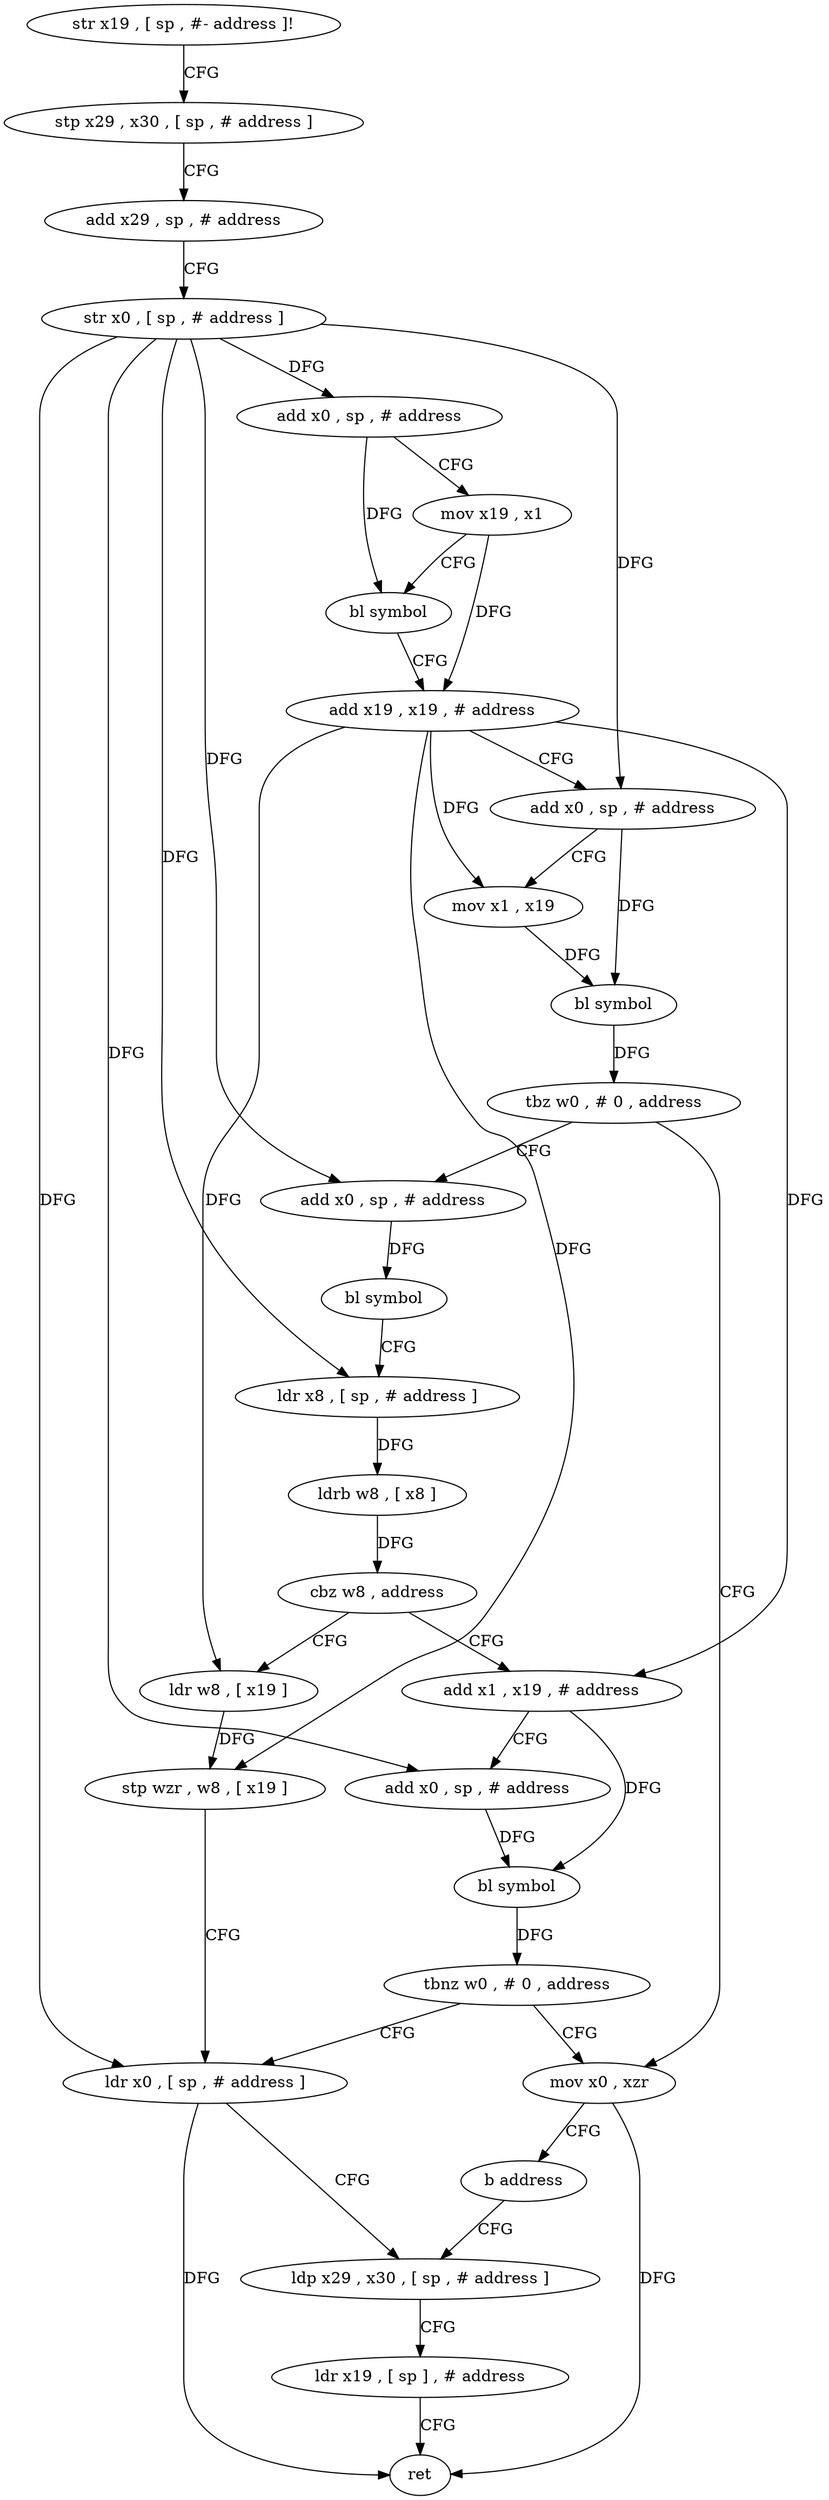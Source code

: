 digraph "func" {
"131388" [label = "str x19 , [ sp , #- address ]!" ]
"131392" [label = "stp x29 , x30 , [ sp , # address ]" ]
"131396" [label = "add x29 , sp , # address" ]
"131400" [label = "str x0 , [ sp , # address ]" ]
"131404" [label = "add x0 , sp , # address" ]
"131408" [label = "mov x19 , x1" ]
"131412" [label = "bl symbol" ]
"131416" [label = "add x19 , x19 , # address" ]
"131420" [label = "add x0 , sp , # address" ]
"131424" [label = "mov x1 , x19" ]
"131428" [label = "bl symbol" ]
"131432" [label = "tbz w0 , # 0 , address" ]
"131472" [label = "mov x0 , xzr" ]
"131436" [label = "add x0 , sp , # address" ]
"131476" [label = "b address" ]
"131492" [label = "ldp x29 , x30 , [ sp , # address ]" ]
"131440" [label = "bl symbol" ]
"131444" [label = "ldr x8 , [ sp , # address ]" ]
"131448" [label = "ldrb w8 , [ x8 ]" ]
"131452" [label = "cbz w8 , address" ]
"131480" [label = "ldr w8 , [ x19 ]" ]
"131456" [label = "add x1 , x19 , # address" ]
"131496" [label = "ldr x19 , [ sp ] , # address" ]
"131500" [label = "ret" ]
"131484" [label = "stp wzr , w8 , [ x19 ]" ]
"131488" [label = "ldr x0 , [ sp , # address ]" ]
"131460" [label = "add x0 , sp , # address" ]
"131464" [label = "bl symbol" ]
"131468" [label = "tbnz w0 , # 0 , address" ]
"131388" -> "131392" [ label = "CFG" ]
"131392" -> "131396" [ label = "CFG" ]
"131396" -> "131400" [ label = "CFG" ]
"131400" -> "131404" [ label = "DFG" ]
"131400" -> "131444" [ label = "DFG" ]
"131400" -> "131488" [ label = "DFG" ]
"131400" -> "131420" [ label = "DFG" ]
"131400" -> "131436" [ label = "DFG" ]
"131400" -> "131460" [ label = "DFG" ]
"131404" -> "131408" [ label = "CFG" ]
"131404" -> "131412" [ label = "DFG" ]
"131408" -> "131412" [ label = "CFG" ]
"131408" -> "131416" [ label = "DFG" ]
"131412" -> "131416" [ label = "CFG" ]
"131416" -> "131420" [ label = "CFG" ]
"131416" -> "131424" [ label = "DFG" ]
"131416" -> "131480" [ label = "DFG" ]
"131416" -> "131484" [ label = "DFG" ]
"131416" -> "131456" [ label = "DFG" ]
"131420" -> "131424" [ label = "CFG" ]
"131420" -> "131428" [ label = "DFG" ]
"131424" -> "131428" [ label = "DFG" ]
"131428" -> "131432" [ label = "DFG" ]
"131432" -> "131472" [ label = "CFG" ]
"131432" -> "131436" [ label = "CFG" ]
"131472" -> "131476" [ label = "CFG" ]
"131472" -> "131500" [ label = "DFG" ]
"131436" -> "131440" [ label = "DFG" ]
"131476" -> "131492" [ label = "CFG" ]
"131492" -> "131496" [ label = "CFG" ]
"131440" -> "131444" [ label = "CFG" ]
"131444" -> "131448" [ label = "DFG" ]
"131448" -> "131452" [ label = "DFG" ]
"131452" -> "131480" [ label = "CFG" ]
"131452" -> "131456" [ label = "CFG" ]
"131480" -> "131484" [ label = "DFG" ]
"131456" -> "131460" [ label = "CFG" ]
"131456" -> "131464" [ label = "DFG" ]
"131496" -> "131500" [ label = "CFG" ]
"131484" -> "131488" [ label = "CFG" ]
"131488" -> "131492" [ label = "CFG" ]
"131488" -> "131500" [ label = "DFG" ]
"131460" -> "131464" [ label = "DFG" ]
"131464" -> "131468" [ label = "DFG" ]
"131468" -> "131488" [ label = "CFG" ]
"131468" -> "131472" [ label = "CFG" ]
}
